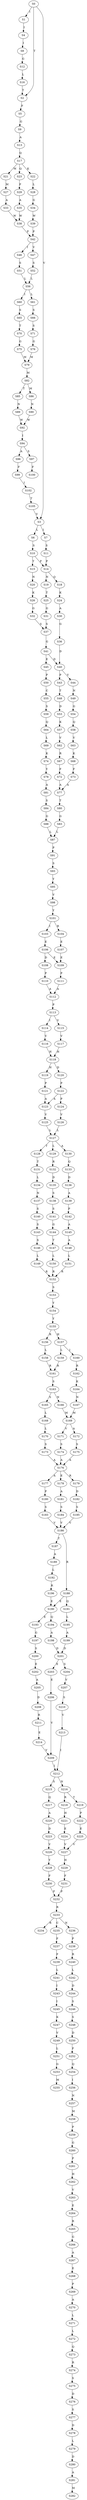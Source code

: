 strict digraph  {
	S0 -> S1 [ label = I ];
	S0 -> S2 [ label = T ];
	S0 -> S3 [ label = V ];
	S1 -> S4 [ label = I ];
	S2 -> S5 [ label = F ];
	S3 -> S6 [ label = L ];
	S3 -> S7 [ label = I ];
	S4 -> S8 [ label = I ];
	S5 -> S9 [ label = G ];
	S6 -> S10 [ label = S ];
	S7 -> S11 [ label = S ];
	S8 -> S12 [ label = G ];
	S9 -> S13 [ label = A ];
	S10 -> S14 [ label = P ];
	S10 -> S15 [ label = T ];
	S11 -> S14 [ label = P ];
	S12 -> S16 [ label = L ];
	S13 -> S17 [ label = Q ];
	S14 -> S18 [ label = Q ];
	S14 -> S19 [ label = N ];
	S15 -> S20 [ label = N ];
	S16 -> S2 [ label = T ];
	S17 -> S21 [ label = M ];
	S17 -> S22 [ label = K ];
	S17 -> S23 [ label = Q ];
	S18 -> S24 [ label = K ];
	S19 -> S25 [ label = T ];
	S20 -> S26 [ label = K ];
	S21 -> S27 [ label = M ];
	S22 -> S28 [ label = L ];
	S23 -> S29 [ label = F ];
	S24 -> S30 [ label = A ];
	S25 -> S31 [ label = G ];
	S26 -> S32 [ label = G ];
	S27 -> S33 [ label = A ];
	S28 -> S34 [ label = G ];
	S29 -> S35 [ label = A ];
	S30 -> S36 [ label = G ];
	S31 -> S37 [ label = S ];
	S32 -> S37 [ label = S ];
	S33 -> S38 [ label = W ];
	S34 -> S39 [ label = W ];
	S35 -> S38 [ label = W ];
	S36 -> S40 [ label = D ];
	S37 -> S41 [ label = G ];
	S38 -> S42 [ label = P ];
	S39 -> S42 [ label = P ];
	S40 -> S43 [ label = P ];
	S40 -> S44 [ label = V ];
	S41 -> S40 [ label = D ];
	S41 -> S45 [ label = E ];
	S42 -> S46 [ label = I ];
	S42 -> S47 [ label = V ];
	S43 -> S48 [ label = T ];
	S44 -> S49 [ label = N ];
	S45 -> S50 [ label = P ];
	S46 -> S51 [ label = S ];
	S47 -> S52 [ label = S ];
	S48 -> S53 [ label = D ];
	S49 -> S54 [ label = G ];
	S50 -> S55 [ label = C ];
	S51 -> S56 [ label = L ];
	S52 -> S56 [ label = L ];
	S53 -> S57 [ label = K ];
	S54 -> S58 [ label = Q ];
	S55 -> S59 [ label = S ];
	S56 -> S60 [ label = I ];
	S56 -> S61 [ label = L ];
	S57 -> S62 [ label = V ];
	S58 -> S63 [ label = V ];
	S59 -> S64 [ label = Q ];
	S60 -> S65 [ label = S ];
	S61 -> S66 [ label = S ];
	S62 -> S67 [ label = R ];
	S63 -> S68 [ label = K ];
	S64 -> S69 [ label = L ];
	S65 -> S70 [ label = T ];
	S66 -> S71 [ label = S ];
	S67 -> S72 [ label = F ];
	S68 -> S73 [ label = F ];
	S69 -> S74 [ label = K ];
	S70 -> S75 [ label = G ];
	S71 -> S76 [ label = G ];
	S72 -> S77 [ label = A ];
	S73 -> S77 [ label = A ];
	S74 -> S78 [ label = Y ];
	S75 -> S79 [ label = M ];
	S76 -> S79 [ label = M ];
	S77 -> S80 [ label = T ];
	S78 -> S81 [ label = A ];
	S79 -> S82 [ label = M ];
	S80 -> S83 [ label = G ];
	S81 -> S84 [ label = S ];
	S82 -> S85 [ label = T ];
	S82 -> S86 [ label = M ];
	S83 -> S87 [ label = L ];
	S84 -> S88 [ label = G ];
	S85 -> S89 [ label = N ];
	S86 -> S90 [ label = N ];
	S87 -> S91 [ label = P ];
	S88 -> S87 [ label = L ];
	S89 -> S92 [ label = W ];
	S90 -> S92 [ label = W ];
	S91 -> S93 [ label = S ];
	S92 -> S94 [ label = I ];
	S93 -> S95 [ label = Y ];
	S94 -> S96 [ label = A ];
	S94 -> S97 [ label = S ];
	S95 -> S98 [ label = V ];
	S96 -> S99 [ label = F ];
	S97 -> S100 [ label = F ];
	S98 -> S101 [ label = Y ];
	S99 -> S102 [ label = I ];
	S101 -> S103 [ label = I ];
	S101 -> S104 [ label = R ];
	S102 -> S105 [ label = T ];
	S103 -> S106 [ label = E ];
	S104 -> S107 [ label = E ];
	S105 -> S3 [ label = V ];
	S106 -> S108 [ label = D ];
	S106 -> S109 [ label = E ];
	S107 -> S109 [ label = E ];
	S108 -> S110 [ label = P ];
	S109 -> S111 [ label = P ];
	S110 -> S112 [ label = A ];
	S111 -> S112 [ label = A ];
	S112 -> S113 [ label = P ];
	S113 -> S114 [ label = I ];
	S113 -> S115 [ label = V ];
	S114 -> S116 [ label = V ];
	S115 -> S117 [ label = V ];
	S116 -> S118 [ label = H ];
	S117 -> S118 [ label = H ];
	S118 -> S119 [ label = H ];
	S118 -> S120 [ label = D ];
	S119 -> S121 [ label = P ];
	S120 -> S122 [ label = P ];
	S121 -> S123 [ label = A ];
	S122 -> S124 [ label = P ];
	S122 -> S123 [ label = A ];
	S123 -> S125 [ label = V ];
	S124 -> S126 [ label = V ];
	S125 -> S127 [ label = L ];
	S126 -> S127 [ label = L ];
	S127 -> S128 [ label = T ];
	S127 -> S129 [ label = L ];
	S127 -> S130 [ label = A ];
	S128 -> S131 [ label = T ];
	S129 -> S132 [ label = R ];
	S130 -> S133 [ label = Q ];
	S131 -> S134 [ label = L ];
	S132 -> S135 [ label = D ];
	S133 -> S136 [ label = D ];
	S134 -> S137 [ label = N ];
	S135 -> S138 [ label = S ];
	S136 -> S139 [ label = A ];
	S137 -> S140 [ label = S ];
	S138 -> S141 [ label = S ];
	S139 -> S142 [ label = P ];
	S140 -> S143 [ label = S ];
	S141 -> S144 [ label = G ];
	S142 -> S145 [ label = A ];
	S143 -> S146 [ label = S ];
	S144 -> S147 [ label = T ];
	S145 -> S148 [ label = A ];
	S146 -> S149 [ label = L ];
	S147 -> S150 [ label = L ];
	S148 -> S151 [ label = L ];
	S149 -> S152 [ label = R ];
	S150 -> S152 [ label = R ];
	S151 -> S152 [ label = R ];
	S152 -> S153 [ label = S ];
	S153 -> S154 [ label = Y ];
	S154 -> S155 [ label = Y ];
	S155 -> S156 [ label = R ];
	S155 -> S157 [ label = H ];
	S156 -> S158 [ label = L ];
	S157 -> S159 [ label = L ];
	S157 -> S160 [ label = I ];
	S158 -> S161 [ label = R ];
	S159 -> S161 [ label = R ];
	S160 -> S162 [ label = R ];
	S161 -> S163 [ label = S ];
	S162 -> S164 [ label = K ];
	S163 -> S165 [ label = S ];
	S163 -> S166 [ label = N ];
	S164 -> S167 [ label = N ];
	S165 -> S168 [ label = L ];
	S166 -> S169 [ label = M ];
	S167 -> S169 [ label = M ];
	S168 -> S170 [ label = L ];
	S169 -> S171 [ label = V ];
	S169 -> S172 [ label = A ];
	S170 -> S173 [ label = S ];
	S171 -> S174 [ label = S ];
	S172 -> S175 [ label = S ];
	S173 -> S176 [ label = A ];
	S174 -> S176 [ label = A ];
	S175 -> S176 [ label = A ];
	S176 -> S177 [ label = A ];
	S176 -> S178 [ label = E ];
	S176 -> S179 [ label = R ];
	S177 -> S180 [ label = P ];
	S178 -> S181 [ label = A ];
	S179 -> S182 [ label = D ];
	S180 -> S183 [ label = S ];
	S181 -> S184 [ label = S ];
	S182 -> S185 [ label = S ];
	S183 -> S186 [ label = V ];
	S184 -> S186 [ label = V ];
	S185 -> S186 [ label = V ];
	S186 -> S187 [ label = T ];
	S186 -> S188 [ label = R ];
	S187 -> S189 [ label = A ];
	S188 -> S190 [ label = E ];
	S188 -> S191 [ label = Q ];
	S189 -> S192 [ label = L ];
	S190 -> S193 [ label = E ];
	S190 -> S194 [ label = Q ];
	S191 -> S195 [ label = L ];
	S192 -> S196 [ label = R ];
	S193 -> S197 [ label = G ];
	S194 -> S198 [ label = A ];
	S195 -> S199 [ label = A ];
	S196 -> S190 [ label = E ];
	S197 -> S200 [ label = S ];
	S198 -> S201 [ label = D ];
	S199 -> S201 [ label = D ];
	S200 -> S202 [ label = E ];
	S201 -> S203 [ label = E ];
	S201 -> S204 [ label = S ];
	S202 -> S205 [ label = A ];
	S203 -> S206 [ label = E ];
	S204 -> S207 [ label = V ];
	S205 -> S208 [ label = D ];
	S206 -> S209 [ label = V ];
	S207 -> S210 [ label = S ];
	S208 -> S211 [ label = R ];
	S209 -> S212 [ label = I ];
	S210 -> S213 [ label = V ];
	S211 -> S214 [ label = E ];
	S212 -> S215 [ label = S ];
	S212 -> S216 [ label = N ];
	S213 -> S212 [ label = I ];
	S214 -> S209 [ label = V ];
	S215 -> S217 [ label = Q ];
	S216 -> S218 [ label = R ];
	S216 -> S219 [ label = T ];
	S217 -> S220 [ label = A ];
	S218 -> S221 [ label = H ];
	S219 -> S222 [ label = P ];
	S220 -> S223 [ label = D ];
	S221 -> S224 [ label = E ];
	S222 -> S225 [ label = E ];
	S223 -> S226 [ label = V ];
	S224 -> S227 [ label = V ];
	S225 -> S227 [ label = V ];
	S226 -> S228 [ label = Y ];
	S227 -> S229 [ label = H ];
	S228 -> S230 [ label = F ];
	S229 -> S231 [ label = F ];
	S230 -> S232 [ label = P ];
	S231 -> S232 [ label = P ];
	S232 -> S233 [ label = R ];
	S233 -> S234 [ label = R ];
	S233 -> S235 [ label = C ];
	S233 -> S236 [ label = N ];
	S235 -> S237 [ label = F ];
	S236 -> S238 [ label = P ];
	S237 -> S239 [ label = F ];
	S238 -> S240 [ label = R ];
	S239 -> S241 [ label = L ];
	S240 -> S242 [ label = L ];
	S241 -> S243 [ label = I ];
	S242 -> S244 [ label = D ];
	S243 -> S245 [ label = I ];
	S244 -> S246 [ label = S ];
	S245 -> S247 [ label = K ];
	S246 -> S248 [ label = S ];
	S247 -> S249 [ label = V ];
	S248 -> S250 [ label = D ];
	S249 -> S251 [ label = L ];
	S250 -> S252 [ label = F ];
	S251 -> S253 [ label = G ];
	S252 -> S254 [ label = Q ];
	S253 -> S255 [ label = M ];
	S254 -> S256 [ label = I ];
	S256 -> S257 [ label = N ];
	S257 -> S258 [ label = M ];
	S258 -> S259 [ label = P ];
	S259 -> S260 [ label = G ];
	S260 -> S261 [ label = P ];
	S261 -> S262 [ label = H ];
	S262 -> S263 [ label = V ];
	S263 -> S264 [ label = E ];
	S264 -> S265 [ label = R ];
	S265 -> S266 [ label = G ];
	S266 -> S267 [ label = A ];
	S267 -> S268 [ label = E ];
	S268 -> S269 [ label = P ];
	S269 -> S270 [ label = A ];
	S270 -> S271 [ label = L ];
	S271 -> S272 [ label = L ];
	S272 -> S273 [ label = Q ];
	S273 -> S274 [ label = R ];
	S274 -> S275 [ label = S ];
	S275 -> S276 [ label = D ];
	S276 -> S277 [ label = S ];
	S277 -> S278 [ label = D ];
	S278 -> S279 [ label = L ];
	S279 -> S280 [ label = D ];
	S280 -> S281 [ label = A ];
	S281 -> S282 [ label = M ];
}
